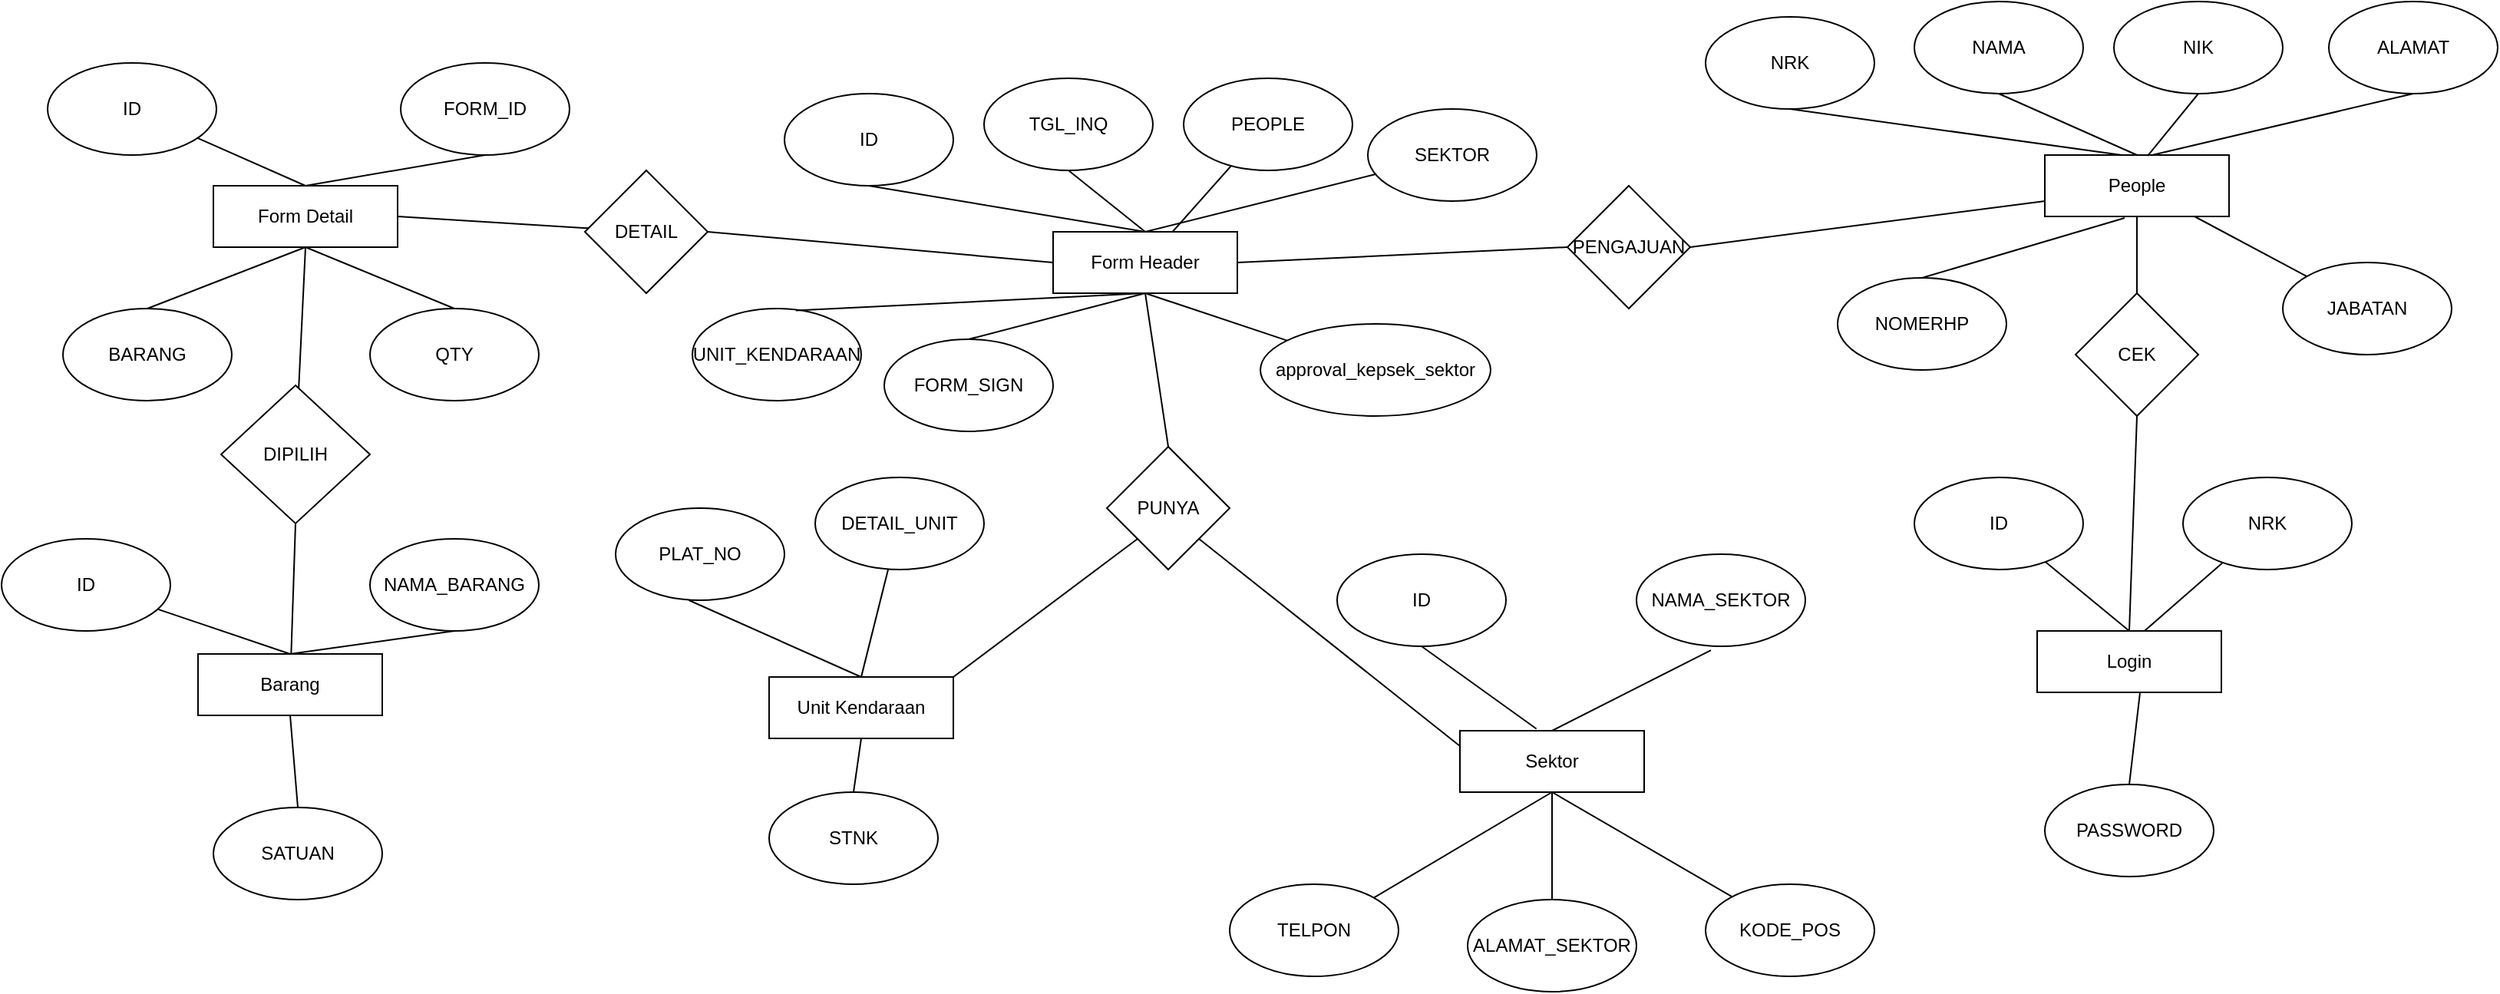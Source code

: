 <mxfile version="13.9.8" type="github">
  <diagram id="C5RBs43oDa-KdzZeNtuy" name="Page-1">
    <mxGraphModel dx="2674" dy="803" grid="1" gridSize="10" guides="1" tooltips="1" connect="1" arrows="1" fold="1" page="1" pageScale="1" pageWidth="827" pageHeight="1169" math="0" shadow="0">
      <root>
        <mxCell id="WIyWlLk6GJQsqaUBKTNV-0" />
        <mxCell id="WIyWlLk6GJQsqaUBKTNV-1" parent="WIyWlLk6GJQsqaUBKTNV-0" />
        <mxCell id="gEkuXfyN2TQjSn-Q257O-0" value="Sektor" style="rounded=0;whiteSpace=wrap;html=1;" parent="WIyWlLk6GJQsqaUBKTNV-1" vertex="1">
          <mxGeometry x="600" y="525" width="120" height="40" as="geometry" />
        </mxCell>
        <mxCell id="gEkuXfyN2TQjSn-Q257O-1" value="Barang" style="rounded=0;whiteSpace=wrap;html=1;" parent="WIyWlLk6GJQsqaUBKTNV-1" vertex="1">
          <mxGeometry x="-222" y="475" width="120" height="40" as="geometry" />
        </mxCell>
        <mxCell id="gEkuXfyN2TQjSn-Q257O-2" value="Form Header" style="rounded=0;whiteSpace=wrap;html=1;" parent="WIyWlLk6GJQsqaUBKTNV-1" vertex="1">
          <mxGeometry x="335" y="200" width="120" height="40" as="geometry" />
        </mxCell>
        <mxCell id="gEkuXfyN2TQjSn-Q257O-3" value="Unit Kendaraan" style="rounded=0;whiteSpace=wrap;html=1;" parent="WIyWlLk6GJQsqaUBKTNV-1" vertex="1">
          <mxGeometry x="150" y="490" width="120" height="40" as="geometry" />
        </mxCell>
        <mxCell id="gEkuXfyN2TQjSn-Q257O-4" value="Form Detail" style="rounded=0;whiteSpace=wrap;html=1;" parent="WIyWlLk6GJQsqaUBKTNV-1" vertex="1">
          <mxGeometry x="-212" y="170" width="120" height="40" as="geometry" />
        </mxCell>
        <mxCell id="gEkuXfyN2TQjSn-Q257O-5" value="People" style="rounded=0;whiteSpace=wrap;html=1;" parent="WIyWlLk6GJQsqaUBKTNV-1" vertex="1">
          <mxGeometry x="981" y="150" width="120" height="40" as="geometry" />
        </mxCell>
        <mxCell id="gEkuXfyN2TQjSn-Q257O-6" value="Login" style="rounded=0;whiteSpace=wrap;html=1;" parent="WIyWlLk6GJQsqaUBKTNV-1" vertex="1">
          <mxGeometry x="976" y="460" width="120" height="40" as="geometry" />
        </mxCell>
        <mxCell id="gEkuXfyN2TQjSn-Q257O-15" value="ID" style="ellipse;whiteSpace=wrap;html=1;" parent="WIyWlLk6GJQsqaUBKTNV-1" vertex="1">
          <mxGeometry x="520" y="410" width="110" height="60" as="geometry" />
        </mxCell>
        <mxCell id="gEkuXfyN2TQjSn-Q257O-16" value="KODE_POS" style="ellipse;whiteSpace=wrap;html=1;" parent="WIyWlLk6GJQsqaUBKTNV-1" vertex="1">
          <mxGeometry x="760" y="625" width="110" height="60" as="geometry" />
        </mxCell>
        <mxCell id="gEkuXfyN2TQjSn-Q257O-17" value="TELPON" style="ellipse;whiteSpace=wrap;html=1;" parent="WIyWlLk6GJQsqaUBKTNV-1" vertex="1">
          <mxGeometry x="450" y="625" width="110" height="60" as="geometry" />
        </mxCell>
        <mxCell id="gEkuXfyN2TQjSn-Q257O-18" value="NAMA_SEKTOR" style="ellipse;whiteSpace=wrap;html=1;" parent="WIyWlLk6GJQsqaUBKTNV-1" vertex="1">
          <mxGeometry x="715" y="410" width="110" height="60" as="geometry" />
        </mxCell>
        <mxCell id="gEkuXfyN2TQjSn-Q257O-19" value="ALAMAT_SEKTOR" style="ellipse;whiteSpace=wrap;html=1;" parent="WIyWlLk6GJQsqaUBKTNV-1" vertex="1">
          <mxGeometry x="605" y="635" width="110" height="60" as="geometry" />
        </mxCell>
        <mxCell id="gEkuXfyN2TQjSn-Q257O-29" value="" style="endArrow=none;html=1;exitX=1;exitY=0;exitDx=0;exitDy=0;entryX=0.5;entryY=1;entryDx=0;entryDy=0;" parent="WIyWlLk6GJQsqaUBKTNV-1" source="gEkuXfyN2TQjSn-Q257O-17" target="gEkuXfyN2TQjSn-Q257O-0" edge="1">
          <mxGeometry width="50" height="50" relative="1" as="geometry">
            <mxPoint x="880" y="250" as="sourcePoint" />
            <mxPoint x="930" y="200" as="targetPoint" />
          </mxGeometry>
        </mxCell>
        <mxCell id="gEkuXfyN2TQjSn-Q257O-30" value="" style="endArrow=none;html=1;entryX=0.5;entryY=1;entryDx=0;entryDy=0;exitX=0.415;exitY=-0.031;exitDx=0;exitDy=0;exitPerimeter=0;" parent="WIyWlLk6GJQsqaUBKTNV-1" source="gEkuXfyN2TQjSn-Q257O-0" target="gEkuXfyN2TQjSn-Q257O-15" edge="1">
          <mxGeometry width="50" height="50" relative="1" as="geometry">
            <mxPoint x="875" y="160" as="sourcePoint" />
            <mxPoint x="930" y="100" as="targetPoint" />
          </mxGeometry>
        </mxCell>
        <mxCell id="gEkuXfyN2TQjSn-Q257O-31" value="" style="endArrow=none;html=1;exitX=0.5;exitY=0;exitDx=0;exitDy=0;entryX=0.5;entryY=1;entryDx=0;entryDy=0;" parent="WIyWlLk6GJQsqaUBKTNV-1" source="gEkuXfyN2TQjSn-Q257O-19" edge="1" target="gEkuXfyN2TQjSn-Q257O-0">
          <mxGeometry width="50" height="50" relative="1" as="geometry">
            <mxPoint x="960" y="250" as="sourcePoint" />
            <mxPoint x="980" y="180" as="targetPoint" />
          </mxGeometry>
        </mxCell>
        <mxCell id="gEkuXfyN2TQjSn-Q257O-32" value="" style="endArrow=none;html=1;entryX=0.5;entryY=1;entryDx=0;entryDy=0;" parent="WIyWlLk6GJQsqaUBKTNV-1" source="gEkuXfyN2TQjSn-Q257O-16" target="gEkuXfyN2TQjSn-Q257O-0" edge="1">
          <mxGeometry width="50" height="50" relative="1" as="geometry">
            <mxPoint x="1060" y="250" as="sourcePoint" />
            <mxPoint x="1110" y="200" as="targetPoint" />
          </mxGeometry>
        </mxCell>
        <mxCell id="gEkuXfyN2TQjSn-Q257O-33" value="" style="endArrow=none;html=1;exitX=0.441;exitY=1.042;exitDx=0;exitDy=0;exitPerimeter=0;entryX=0.5;entryY=0;entryDx=0;entryDy=0;" parent="WIyWlLk6GJQsqaUBKTNV-1" source="gEkuXfyN2TQjSn-Q257O-18" target="gEkuXfyN2TQjSn-Q257O-0" edge="1">
          <mxGeometry width="50" height="50" relative="1" as="geometry">
            <mxPoint x="1055" y="130" as="sourcePoint" />
            <mxPoint x="980" y="140" as="targetPoint" />
          </mxGeometry>
        </mxCell>
        <mxCell id="gEkuXfyN2TQjSn-Q257O-35" value="TGL_INQ" style="ellipse;whiteSpace=wrap;html=1;" parent="WIyWlLk6GJQsqaUBKTNV-1" vertex="1">
          <mxGeometry x="290" y="100" width="110" height="60" as="geometry" />
        </mxCell>
        <mxCell id="gEkuXfyN2TQjSn-Q257O-36" value="PEOPLE" style="ellipse;whiteSpace=wrap;html=1;" parent="WIyWlLk6GJQsqaUBKTNV-1" vertex="1">
          <mxGeometry x="420" y="100" width="110" height="60" as="geometry" />
        </mxCell>
        <mxCell id="gEkuXfyN2TQjSn-Q257O-37" value="approval_kepsek_sektor" style="ellipse;whiteSpace=wrap;html=1;" parent="WIyWlLk6GJQsqaUBKTNV-1" vertex="1">
          <mxGeometry x="470" y="260" width="150" height="60" as="geometry" />
        </mxCell>
        <mxCell id="gEkuXfyN2TQjSn-Q257O-38" value="FORM_SIGN" style="ellipse;whiteSpace=wrap;html=1;" parent="WIyWlLk6GJQsqaUBKTNV-1" vertex="1">
          <mxGeometry x="225" y="270" width="110" height="60" as="geometry" />
        </mxCell>
        <mxCell id="gEkuXfyN2TQjSn-Q257O-39" value="UNIT_KENDARAAN" style="ellipse;whiteSpace=wrap;html=1;" parent="WIyWlLk6GJQsqaUBKTNV-1" vertex="1">
          <mxGeometry x="100" y="250" width="110" height="60" as="geometry" />
        </mxCell>
        <mxCell id="gEkuXfyN2TQjSn-Q257O-41" value="ID" style="ellipse;whiteSpace=wrap;html=1;" parent="WIyWlLk6GJQsqaUBKTNV-1" vertex="1">
          <mxGeometry x="160" y="110" width="110" height="60" as="geometry" />
        </mxCell>
        <mxCell id="gEkuXfyN2TQjSn-Q257O-43" value="SEKTOR" style="ellipse;whiteSpace=wrap;html=1;" parent="WIyWlLk6GJQsqaUBKTNV-1" vertex="1">
          <mxGeometry x="540" y="120" width="110" height="60" as="geometry" />
        </mxCell>
        <mxCell id="gEkuXfyN2TQjSn-Q257O-44" value="" style="endArrow=none;html=1;exitX=0.612;exitY=0.021;exitDx=0;exitDy=0;exitPerimeter=0;entryX=0.5;entryY=1;entryDx=0;entryDy=0;" parent="WIyWlLk6GJQsqaUBKTNV-1" source="gEkuXfyN2TQjSn-Q257O-39" target="gEkuXfyN2TQjSn-Q257O-2" edge="1">
          <mxGeometry width="50" height="50" relative="1" as="geometry">
            <mxPoint x="420" y="250" as="sourcePoint" />
            <mxPoint x="470" y="200" as="targetPoint" />
          </mxGeometry>
        </mxCell>
        <mxCell id="gEkuXfyN2TQjSn-Q257O-45" value="" style="endArrow=none;html=1;exitX=0.5;exitY=0;exitDx=0;exitDy=0;entryX=0.5;entryY=1;entryDx=0;entryDy=0;" parent="WIyWlLk6GJQsqaUBKTNV-1" source="gEkuXfyN2TQjSn-Q257O-38" target="gEkuXfyN2TQjSn-Q257O-2" edge="1">
          <mxGeometry width="50" height="50" relative="1" as="geometry">
            <mxPoint x="570" y="290" as="sourcePoint" />
            <mxPoint x="620" y="240" as="targetPoint" />
          </mxGeometry>
        </mxCell>
        <mxCell id="gEkuXfyN2TQjSn-Q257O-46" value="" style="endArrow=none;html=1;entryX=0.5;entryY=1;entryDx=0;entryDy=0;" parent="WIyWlLk6GJQsqaUBKTNV-1" source="gEkuXfyN2TQjSn-Q257O-37" target="gEkuXfyN2TQjSn-Q257O-2" edge="1">
          <mxGeometry width="50" height="50" relative="1" as="geometry">
            <mxPoint x="670" y="450" as="sourcePoint" />
            <mxPoint x="720" y="400" as="targetPoint" />
          </mxGeometry>
        </mxCell>
        <mxCell id="gEkuXfyN2TQjSn-Q257O-47" value="" style="endArrow=none;html=1;entryX=0.5;entryY=1;entryDx=0;entryDy=0;exitX=0.5;exitY=0;exitDx=0;exitDy=0;" parent="WIyWlLk6GJQsqaUBKTNV-1" source="gEkuXfyN2TQjSn-Q257O-2" target="gEkuXfyN2TQjSn-Q257O-41" edge="1">
          <mxGeometry width="50" height="50" relative="1" as="geometry">
            <mxPoint x="440" y="210" as="sourcePoint" />
            <mxPoint x="490" y="160" as="targetPoint" />
          </mxGeometry>
        </mxCell>
        <mxCell id="gEkuXfyN2TQjSn-Q257O-48" value="" style="endArrow=none;html=1;entryX=0.5;entryY=1;entryDx=0;entryDy=0;exitX=0.5;exitY=0;exitDx=0;exitDy=0;" parent="WIyWlLk6GJQsqaUBKTNV-1" source="gEkuXfyN2TQjSn-Q257O-2" target="gEkuXfyN2TQjSn-Q257O-35" edge="1">
          <mxGeometry width="50" height="50" relative="1" as="geometry">
            <mxPoint x="580" y="200" as="sourcePoint" />
            <mxPoint x="630" y="150" as="targetPoint" />
          </mxGeometry>
        </mxCell>
        <mxCell id="gEkuXfyN2TQjSn-Q257O-50" value="" style="endArrow=none;html=1;" parent="WIyWlLk6GJQsqaUBKTNV-1" source="gEkuXfyN2TQjSn-Q257O-2" target="gEkuXfyN2TQjSn-Q257O-36" edge="1">
          <mxGeometry width="50" height="50" relative="1" as="geometry">
            <mxPoint x="600" y="180" as="sourcePoint" />
            <mxPoint x="651" y="151" as="targetPoint" />
          </mxGeometry>
        </mxCell>
        <mxCell id="gEkuXfyN2TQjSn-Q257O-51" value="" style="endArrow=none;html=1;exitX=0.5;exitY=0;exitDx=0;exitDy=0;" parent="WIyWlLk6GJQsqaUBKTNV-1" source="gEkuXfyN2TQjSn-Q257O-2" target="gEkuXfyN2TQjSn-Q257O-43" edge="1">
          <mxGeometry width="50" height="50" relative="1" as="geometry">
            <mxPoint x="680" y="210" as="sourcePoint" />
            <mxPoint x="730" y="160" as="targetPoint" />
          </mxGeometry>
        </mxCell>
        <mxCell id="gEkuXfyN2TQjSn-Q257O-52" value="ID" style="ellipse;whiteSpace=wrap;html=1;" parent="WIyWlLk6GJQsqaUBKTNV-1" vertex="1">
          <mxGeometry x="-320" y="90" width="110" height="60" as="geometry" />
        </mxCell>
        <mxCell id="gEkuXfyN2TQjSn-Q257O-53" value="FORM_ID" style="ellipse;whiteSpace=wrap;html=1;" parent="WIyWlLk6GJQsqaUBKTNV-1" vertex="1">
          <mxGeometry x="-90" y="90" width="110" height="60" as="geometry" />
        </mxCell>
        <mxCell id="gEkuXfyN2TQjSn-Q257O-54" value="QTY" style="ellipse;whiteSpace=wrap;html=1;" parent="WIyWlLk6GJQsqaUBKTNV-1" vertex="1">
          <mxGeometry x="-110" y="250" width="110" height="60" as="geometry" />
        </mxCell>
        <mxCell id="gEkuXfyN2TQjSn-Q257O-55" value="BARANG" style="ellipse;whiteSpace=wrap;html=1;" parent="WIyWlLk6GJQsqaUBKTNV-1" vertex="1">
          <mxGeometry x="-310" y="250" width="110" height="60" as="geometry" />
        </mxCell>
        <mxCell id="gEkuXfyN2TQjSn-Q257O-56" value="" style="endArrow=none;html=1;exitX=0.5;exitY=0;exitDx=0;exitDy=0;entryX=0.5;entryY=1;entryDx=0;entryDy=0;" parent="WIyWlLk6GJQsqaUBKTNV-1" source="gEkuXfyN2TQjSn-Q257O-55" target="gEkuXfyN2TQjSn-Q257O-4" edge="1">
          <mxGeometry width="50" height="50" relative="1" as="geometry">
            <mxPoint x="550" y="330" as="sourcePoint" />
            <mxPoint x="600" y="280" as="targetPoint" />
          </mxGeometry>
        </mxCell>
        <mxCell id="gEkuXfyN2TQjSn-Q257O-57" value="" style="endArrow=none;html=1;exitX=0.5;exitY=0;exitDx=0;exitDy=0;entryX=0.5;entryY=1;entryDx=0;entryDy=0;" parent="WIyWlLk6GJQsqaUBKTNV-1" source="gEkuXfyN2TQjSn-Q257O-54" target="gEkuXfyN2TQjSn-Q257O-4" edge="1">
          <mxGeometry width="50" height="50" relative="1" as="geometry">
            <mxPoint x="550" y="330" as="sourcePoint" />
            <mxPoint x="600" y="280" as="targetPoint" />
          </mxGeometry>
        </mxCell>
        <mxCell id="gEkuXfyN2TQjSn-Q257O-58" value="" style="endArrow=none;html=1;exitX=0.5;exitY=0;exitDx=0;exitDy=0;" parent="WIyWlLk6GJQsqaUBKTNV-1" source="gEkuXfyN2TQjSn-Q257O-4" target="gEkuXfyN2TQjSn-Q257O-52" edge="1">
          <mxGeometry width="50" height="50" relative="1" as="geometry">
            <mxPoint x="160" y="330" as="sourcePoint" />
            <mxPoint x="210" y="280" as="targetPoint" />
          </mxGeometry>
        </mxCell>
        <mxCell id="gEkuXfyN2TQjSn-Q257O-59" value="" style="endArrow=none;html=1;entryX=0.5;entryY=1;entryDx=0;entryDy=0;exitX=0.5;exitY=0;exitDx=0;exitDy=0;" parent="WIyWlLk6GJQsqaUBKTNV-1" source="gEkuXfyN2TQjSn-Q257O-4" target="gEkuXfyN2TQjSn-Q257O-53" edge="1">
          <mxGeometry width="50" height="50" relative="1" as="geometry">
            <mxPoint x="160" y="330" as="sourcePoint" />
            <mxPoint x="210" y="280" as="targetPoint" />
          </mxGeometry>
        </mxCell>
        <mxCell id="gEkuXfyN2TQjSn-Q257O-60" value="ID" style="ellipse;whiteSpace=wrap;html=1;" parent="WIyWlLk6GJQsqaUBKTNV-1" vertex="1">
          <mxGeometry x="-350" y="400" width="110" height="60" as="geometry" />
        </mxCell>
        <mxCell id="gEkuXfyN2TQjSn-Q257O-61" value="SATUAN" style="ellipse;whiteSpace=wrap;html=1;" parent="WIyWlLk6GJQsqaUBKTNV-1" vertex="1">
          <mxGeometry x="-212" y="575" width="110" height="60" as="geometry" />
        </mxCell>
        <mxCell id="gEkuXfyN2TQjSn-Q257O-62" value="NAMA_BARANG" style="ellipse;whiteSpace=wrap;html=1;" parent="WIyWlLk6GJQsqaUBKTNV-1" vertex="1">
          <mxGeometry x="-110" y="400" width="110" height="60" as="geometry" />
        </mxCell>
        <mxCell id="gEkuXfyN2TQjSn-Q257O-63" value="" style="endArrow=none;html=1;exitX=0.5;exitY=0;exitDx=0;exitDy=0;entryX=0.5;entryY=1;entryDx=0;entryDy=0;" parent="WIyWlLk6GJQsqaUBKTNV-1" source="gEkuXfyN2TQjSn-Q257O-61" target="gEkuXfyN2TQjSn-Q257O-1" edge="1">
          <mxGeometry width="50" height="50" relative="1" as="geometry">
            <mxPoint x="160" y="330" as="sourcePoint" />
            <mxPoint x="210" y="280" as="targetPoint" />
          </mxGeometry>
        </mxCell>
        <mxCell id="gEkuXfyN2TQjSn-Q257O-64" value="" style="endArrow=none;html=1;exitX=0.5;exitY=0;exitDx=0;exitDy=0;" parent="WIyWlLk6GJQsqaUBKTNV-1" source="gEkuXfyN2TQjSn-Q257O-1" target="gEkuXfyN2TQjSn-Q257O-60" edge="1">
          <mxGeometry width="50" height="50" relative="1" as="geometry">
            <mxPoint x="160" y="330" as="sourcePoint" />
            <mxPoint x="180" y="280" as="targetPoint" />
          </mxGeometry>
        </mxCell>
        <mxCell id="gEkuXfyN2TQjSn-Q257O-65" value="" style="endArrow=none;html=1;exitX=0.5;exitY=0;exitDx=0;exitDy=0;entryX=0.5;entryY=1;entryDx=0;entryDy=0;" parent="WIyWlLk6GJQsqaUBKTNV-1" source="gEkuXfyN2TQjSn-Q257O-1" target="gEkuXfyN2TQjSn-Q257O-62" edge="1">
          <mxGeometry width="50" height="50" relative="1" as="geometry">
            <mxPoint x="160" y="330" as="sourcePoint" />
            <mxPoint x="210" y="280" as="targetPoint" />
          </mxGeometry>
        </mxCell>
        <mxCell id="gEkuXfyN2TQjSn-Q257O-66" value="STNK" style="ellipse;whiteSpace=wrap;html=1;" parent="WIyWlLk6GJQsqaUBKTNV-1" vertex="1">
          <mxGeometry x="150" y="565" width="110" height="60" as="geometry" />
        </mxCell>
        <mxCell id="gEkuXfyN2TQjSn-Q257O-67" value="DETAIL_UNIT" style="ellipse;whiteSpace=wrap;html=1;" parent="WIyWlLk6GJQsqaUBKTNV-1" vertex="1">
          <mxGeometry x="180" y="360" width="110" height="60" as="geometry" />
        </mxCell>
        <mxCell id="gEkuXfyN2TQjSn-Q257O-68" value="PLAT_NO" style="ellipse;whiteSpace=wrap;html=1;" parent="WIyWlLk6GJQsqaUBKTNV-1" vertex="1">
          <mxGeometry x="50" y="380" width="110" height="60" as="geometry" />
        </mxCell>
        <mxCell id="gEkuXfyN2TQjSn-Q257O-69" value="" style="endArrow=none;html=1;entryX=0.434;entryY=1;entryDx=0;entryDy=0;entryPerimeter=0;exitX=0.5;exitY=0;exitDx=0;exitDy=0;" parent="WIyWlLk6GJQsqaUBKTNV-1" source="gEkuXfyN2TQjSn-Q257O-3" target="gEkuXfyN2TQjSn-Q257O-68" edge="1">
          <mxGeometry width="50" height="50" relative="1" as="geometry">
            <mxPoint x="-20" y="430" as="sourcePoint" />
            <mxPoint x="30" y="380" as="targetPoint" />
          </mxGeometry>
        </mxCell>
        <mxCell id="gEkuXfyN2TQjSn-Q257O-70" value="" style="endArrow=none;html=1;exitX=0.5;exitY=0;exitDx=0;exitDy=0;" parent="WIyWlLk6GJQsqaUBKTNV-1" source="gEkuXfyN2TQjSn-Q257O-3" target="gEkuXfyN2TQjSn-Q257O-67" edge="1">
          <mxGeometry width="50" height="50" relative="1" as="geometry">
            <mxPoint x="130" y="420" as="sourcePoint" />
            <mxPoint x="180" y="370" as="targetPoint" />
          </mxGeometry>
        </mxCell>
        <mxCell id="gEkuXfyN2TQjSn-Q257O-71" value="" style="endArrow=none;html=1;exitX=0.5;exitY=0;exitDx=0;exitDy=0;entryX=0.5;entryY=1;entryDx=0;entryDy=0;" parent="WIyWlLk6GJQsqaUBKTNV-1" source="gEkuXfyN2TQjSn-Q257O-66" target="gEkuXfyN2TQjSn-Q257O-3" edge="1">
          <mxGeometry width="50" height="50" relative="1" as="geometry">
            <mxPoint x="160" y="330" as="sourcePoint" />
            <mxPoint x="210" y="280" as="targetPoint" />
          </mxGeometry>
        </mxCell>
        <mxCell id="gEkuXfyN2TQjSn-Q257O-73" value="JABATAN" style="ellipse;whiteSpace=wrap;html=1;" parent="WIyWlLk6GJQsqaUBKTNV-1" vertex="1">
          <mxGeometry x="1136" y="220" width="110" height="60" as="geometry" />
        </mxCell>
        <mxCell id="gEkuXfyN2TQjSn-Q257O-74" value="NOMERHP" style="ellipse;whiteSpace=wrap;html=1;" parent="WIyWlLk6GJQsqaUBKTNV-1" vertex="1">
          <mxGeometry x="846" y="230" width="110" height="60" as="geometry" />
        </mxCell>
        <mxCell id="gEkuXfyN2TQjSn-Q257O-75" value="NRK" style="ellipse;whiteSpace=wrap;html=1;" parent="WIyWlLk6GJQsqaUBKTNV-1" vertex="1">
          <mxGeometry x="760" y="60" width="110" height="60" as="geometry" />
        </mxCell>
        <mxCell id="gEkuXfyN2TQjSn-Q257O-76" value="ALAMAT" style="ellipse;whiteSpace=wrap;html=1;" parent="WIyWlLk6GJQsqaUBKTNV-1" vertex="1">
          <mxGeometry x="1166" y="50" width="110" height="60" as="geometry" />
        </mxCell>
        <mxCell id="gEkuXfyN2TQjSn-Q257O-77" value="NAMA" style="ellipse;whiteSpace=wrap;html=1;" parent="WIyWlLk6GJQsqaUBKTNV-1" vertex="1">
          <mxGeometry x="896" y="50" width="110" height="60" as="geometry" />
        </mxCell>
        <mxCell id="gEkuXfyN2TQjSn-Q257O-78" value="NIK" style="ellipse;whiteSpace=wrap;html=1;" parent="WIyWlLk6GJQsqaUBKTNV-1" vertex="1">
          <mxGeometry x="1026" y="50" width="110" height="60" as="geometry" />
        </mxCell>
        <mxCell id="gEkuXfyN2TQjSn-Q257O-79" value="" style="endArrow=none;html=1;entryX=0.5;entryY=1;entryDx=0;entryDy=0;exitX=0.417;exitY=0;exitDx=0;exitDy=0;exitPerimeter=0;" parent="WIyWlLk6GJQsqaUBKTNV-1" source="gEkuXfyN2TQjSn-Q257O-5" target="gEkuXfyN2TQjSn-Q257O-75" edge="1">
          <mxGeometry width="50" height="50" relative="1" as="geometry">
            <mxPoint x="330" y="470" as="sourcePoint" />
            <mxPoint x="380" y="420" as="targetPoint" />
          </mxGeometry>
        </mxCell>
        <mxCell id="gEkuXfyN2TQjSn-Q257O-80" value="" style="endArrow=none;html=1;exitX=0.5;exitY=0;exitDx=0;exitDy=0;entryX=0.5;entryY=1;entryDx=0;entryDy=0;" parent="WIyWlLk6GJQsqaUBKTNV-1" source="gEkuXfyN2TQjSn-Q257O-5" target="gEkuXfyN2TQjSn-Q257O-77" edge="1">
          <mxGeometry width="50" height="50" relative="1" as="geometry">
            <mxPoint x="330" y="470" as="sourcePoint" />
            <mxPoint x="380" y="420" as="targetPoint" />
          </mxGeometry>
        </mxCell>
        <mxCell id="gEkuXfyN2TQjSn-Q257O-81" value="" style="endArrow=none;html=1;exitX=0.583;exitY=0;exitDx=0;exitDy=0;exitPerimeter=0;entryX=0.5;entryY=1;entryDx=0;entryDy=0;" parent="WIyWlLk6GJQsqaUBKTNV-1" source="gEkuXfyN2TQjSn-Q257O-5" target="gEkuXfyN2TQjSn-Q257O-76" edge="1">
          <mxGeometry width="50" height="50" relative="1" as="geometry">
            <mxPoint x="330" y="470" as="sourcePoint" />
            <mxPoint x="380" y="420" as="targetPoint" />
          </mxGeometry>
        </mxCell>
        <mxCell id="gEkuXfyN2TQjSn-Q257O-82" value="" style="endArrow=none;html=1;exitX=0.558;exitY=0.013;exitDx=0;exitDy=0;exitPerimeter=0;entryX=0.5;entryY=1;entryDx=0;entryDy=0;" parent="WIyWlLk6GJQsqaUBKTNV-1" source="gEkuXfyN2TQjSn-Q257O-5" target="gEkuXfyN2TQjSn-Q257O-78" edge="1">
          <mxGeometry width="50" height="50" relative="1" as="geometry">
            <mxPoint x="330" y="470" as="sourcePoint" />
            <mxPoint x="380" y="420" as="targetPoint" />
          </mxGeometry>
        </mxCell>
        <mxCell id="gEkuXfyN2TQjSn-Q257O-83" value="" style="endArrow=none;html=1;entryX=0.433;entryY=1.025;entryDx=0;entryDy=0;entryPerimeter=0;exitX=0.5;exitY=0;exitDx=0;exitDy=0;" parent="WIyWlLk6GJQsqaUBKTNV-1" source="gEkuXfyN2TQjSn-Q257O-74" target="gEkuXfyN2TQjSn-Q257O-5" edge="1">
          <mxGeometry width="50" height="50" relative="1" as="geometry">
            <mxPoint x="390" y="580" as="sourcePoint" />
            <mxPoint x="440" y="530" as="targetPoint" />
          </mxGeometry>
        </mxCell>
        <mxCell id="gEkuXfyN2TQjSn-Q257O-84" value="" style="endArrow=none;html=1;" parent="WIyWlLk6GJQsqaUBKTNV-1" source="gEkuXfyN2TQjSn-Q257O-73" target="gEkuXfyN2TQjSn-Q257O-5" edge="1">
          <mxGeometry width="50" height="50" relative="1" as="geometry">
            <mxPoint x="330" y="470" as="sourcePoint" />
            <mxPoint x="380" y="420" as="targetPoint" />
          </mxGeometry>
        </mxCell>
        <mxCell id="gEkuXfyN2TQjSn-Q257O-86" value="PASSWORD" style="ellipse;whiteSpace=wrap;html=1;" parent="WIyWlLk6GJQsqaUBKTNV-1" vertex="1">
          <mxGeometry x="981" y="560" width="110" height="60" as="geometry" />
        </mxCell>
        <mxCell id="gEkuXfyN2TQjSn-Q257O-87" value="NRK" style="ellipse;whiteSpace=wrap;html=1;" parent="WIyWlLk6GJQsqaUBKTNV-1" vertex="1">
          <mxGeometry x="1071" y="360" width="110" height="60" as="geometry" />
        </mxCell>
        <mxCell id="gEkuXfyN2TQjSn-Q257O-88" value="ID" style="ellipse;whiteSpace=wrap;html=1;" parent="WIyWlLk6GJQsqaUBKTNV-1" vertex="1">
          <mxGeometry x="896" y="360" width="110" height="60" as="geometry" />
        </mxCell>
        <mxCell id="gEkuXfyN2TQjSn-Q257O-89" value="" style="endArrow=none;html=1;exitX=0.5;exitY=0;exitDx=0;exitDy=0;entryX=0.558;entryY=1.013;entryDx=0;entryDy=0;entryPerimeter=0;" parent="WIyWlLk6GJQsqaUBKTNV-1" source="gEkuXfyN2TQjSn-Q257O-86" target="gEkuXfyN2TQjSn-Q257O-6" edge="1">
          <mxGeometry width="50" height="50" relative="1" as="geometry">
            <mxPoint x="330" y="470" as="sourcePoint" />
            <mxPoint x="380" y="420" as="targetPoint" />
          </mxGeometry>
        </mxCell>
        <mxCell id="gEkuXfyN2TQjSn-Q257O-90" value="" style="endArrow=none;html=1;exitX=0.5;exitY=0;exitDx=0;exitDy=0;" parent="WIyWlLk6GJQsqaUBKTNV-1" source="gEkuXfyN2TQjSn-Q257O-6" target="gEkuXfyN2TQjSn-Q257O-88" edge="1">
          <mxGeometry width="50" height="50" relative="1" as="geometry">
            <mxPoint x="330" y="470" as="sourcePoint" />
            <mxPoint x="380" y="420" as="targetPoint" />
          </mxGeometry>
        </mxCell>
        <mxCell id="gEkuXfyN2TQjSn-Q257O-91" value="" style="endArrow=none;html=1;exitX=0.583;exitY=0;exitDx=0;exitDy=0;exitPerimeter=0;" parent="WIyWlLk6GJQsqaUBKTNV-1" source="gEkuXfyN2TQjSn-Q257O-6" target="gEkuXfyN2TQjSn-Q257O-87" edge="1">
          <mxGeometry width="50" height="50" relative="1" as="geometry">
            <mxPoint x="870" y="560" as="sourcePoint" />
            <mxPoint x="920" y="510" as="targetPoint" />
          </mxGeometry>
        </mxCell>
        <mxCell id="7tayIIrtbHIYoCgpHcLx-1" value="DIPILIH" style="rhombus;whiteSpace=wrap;html=1;" vertex="1" parent="WIyWlLk6GJQsqaUBKTNV-1">
          <mxGeometry x="-207" y="300" width="97" height="90" as="geometry" />
        </mxCell>
        <mxCell id="7tayIIrtbHIYoCgpHcLx-2" value="PUNYA" style="rhombus;whiteSpace=wrap;html=1;" vertex="1" parent="WIyWlLk6GJQsqaUBKTNV-1">
          <mxGeometry x="370" y="340" width="80" height="80" as="geometry" />
        </mxCell>
        <mxCell id="7tayIIrtbHIYoCgpHcLx-3" value="DETAIL" style="rhombus;whiteSpace=wrap;html=1;" vertex="1" parent="WIyWlLk6GJQsqaUBKTNV-1">
          <mxGeometry x="30" y="160" width="80" height="80" as="geometry" />
        </mxCell>
        <mxCell id="7tayIIrtbHIYoCgpHcLx-4" value="PENGAJUAN" style="rhombus;whiteSpace=wrap;html=1;" vertex="1" parent="WIyWlLk6GJQsqaUBKTNV-1">
          <mxGeometry x="670" y="170" width="80" height="80" as="geometry" />
        </mxCell>
        <mxCell id="7tayIIrtbHIYoCgpHcLx-7" value="CEK" style="rhombus;whiteSpace=wrap;html=1;" vertex="1" parent="WIyWlLk6GJQsqaUBKTNV-1">
          <mxGeometry x="1001" y="240" width="80" height="80" as="geometry" />
        </mxCell>
        <mxCell id="7tayIIrtbHIYoCgpHcLx-8" value="" style="endArrow=none;html=1;exitX=0.5;exitY=0;exitDx=0;exitDy=0;entryX=0.5;entryY=1;entryDx=0;entryDy=0;" edge="1" parent="WIyWlLk6GJQsqaUBKTNV-1" source="7tayIIrtbHIYoCgpHcLx-2" target="gEkuXfyN2TQjSn-Q257O-2">
          <mxGeometry width="50" height="50" relative="1" as="geometry">
            <mxPoint x="480" y="360" as="sourcePoint" />
            <mxPoint x="530" y="310" as="targetPoint" />
          </mxGeometry>
        </mxCell>
        <mxCell id="7tayIIrtbHIYoCgpHcLx-11" value="" style="endArrow=none;html=1;entryX=0.5;entryY=1;entryDx=0;entryDy=0;" edge="1" parent="WIyWlLk6GJQsqaUBKTNV-1" source="7tayIIrtbHIYoCgpHcLx-1" target="gEkuXfyN2TQjSn-Q257O-4">
          <mxGeometry width="50" height="50" relative="1" as="geometry">
            <mxPoint x="-160" y="320" as="sourcePoint" />
            <mxPoint x="-150" y="220" as="targetPoint" />
          </mxGeometry>
        </mxCell>
        <mxCell id="7tayIIrtbHIYoCgpHcLx-12" value="" style="endArrow=none;html=1;entryX=0.5;entryY=1;entryDx=0;entryDy=0;" edge="1" parent="WIyWlLk6GJQsqaUBKTNV-1" source="gEkuXfyN2TQjSn-Q257O-1" target="7tayIIrtbHIYoCgpHcLx-1">
          <mxGeometry width="50" height="50" relative="1" as="geometry">
            <mxPoint x="-330" y="390" as="sourcePoint" />
            <mxPoint x="-280" y="340" as="targetPoint" />
          </mxGeometry>
        </mxCell>
        <mxCell id="7tayIIrtbHIYoCgpHcLx-13" value="" style="endArrow=none;html=1;exitX=1;exitY=0;exitDx=0;exitDy=0;entryX=0;entryY=1;entryDx=0;entryDy=0;" edge="1" parent="WIyWlLk6GJQsqaUBKTNV-1" source="gEkuXfyN2TQjSn-Q257O-3" target="7tayIIrtbHIYoCgpHcLx-2">
          <mxGeometry width="50" height="50" relative="1" as="geometry">
            <mxPoint x="310" y="490" as="sourcePoint" />
            <mxPoint x="360" y="440" as="targetPoint" />
          </mxGeometry>
        </mxCell>
        <mxCell id="7tayIIrtbHIYoCgpHcLx-14" value="" style="endArrow=none;html=1;entryX=1;entryY=1;entryDx=0;entryDy=0;exitX=0;exitY=0.25;exitDx=0;exitDy=0;" edge="1" parent="WIyWlLk6GJQsqaUBKTNV-1" source="gEkuXfyN2TQjSn-Q257O-0" target="7tayIIrtbHIYoCgpHcLx-2">
          <mxGeometry width="50" height="50" relative="1" as="geometry">
            <mxPoint x="450" y="530" as="sourcePoint" />
            <mxPoint x="500" y="480" as="targetPoint" />
          </mxGeometry>
        </mxCell>
        <mxCell id="7tayIIrtbHIYoCgpHcLx-15" value="" style="endArrow=none;html=1;entryX=0;entryY=0.5;entryDx=0;entryDy=0;exitX=1;exitY=0.5;exitDx=0;exitDy=0;" edge="1" parent="WIyWlLk6GJQsqaUBKTNV-1" source="gEkuXfyN2TQjSn-Q257O-2" target="7tayIIrtbHIYoCgpHcLx-4">
          <mxGeometry width="50" height="50" relative="1" as="geometry">
            <mxPoint x="600" y="250" as="sourcePoint" />
            <mxPoint x="650" y="200" as="targetPoint" />
          </mxGeometry>
        </mxCell>
        <mxCell id="7tayIIrtbHIYoCgpHcLx-16" value="" style="endArrow=none;html=1;entryX=1;entryY=0.5;entryDx=0;entryDy=0;exitX=0;exitY=0.75;exitDx=0;exitDy=0;" edge="1" parent="WIyWlLk6GJQsqaUBKTNV-1" source="gEkuXfyN2TQjSn-Q257O-5" target="7tayIIrtbHIYoCgpHcLx-4">
          <mxGeometry width="50" height="50" relative="1" as="geometry">
            <mxPoint x="750" y="310" as="sourcePoint" />
            <mxPoint x="800" y="260" as="targetPoint" />
          </mxGeometry>
        </mxCell>
        <mxCell id="7tayIIrtbHIYoCgpHcLx-17" value="" style="endArrow=none;html=1;entryX=0.5;entryY=1;entryDx=0;entryDy=0;exitX=0.5;exitY=0;exitDx=0;exitDy=0;" edge="1" parent="WIyWlLk6GJQsqaUBKTNV-1" source="7tayIIrtbHIYoCgpHcLx-7" target="gEkuXfyN2TQjSn-Q257O-5">
          <mxGeometry width="50" height="50" relative="1" as="geometry">
            <mxPoint x="730" y="350" as="sourcePoint" />
            <mxPoint x="780" y="300" as="targetPoint" />
          </mxGeometry>
        </mxCell>
        <mxCell id="7tayIIrtbHIYoCgpHcLx-18" value="" style="endArrow=none;html=1;entryX=0.5;entryY=1;entryDx=0;entryDy=0;exitX=0.5;exitY=0;exitDx=0;exitDy=0;" edge="1" parent="WIyWlLk6GJQsqaUBKTNV-1" source="gEkuXfyN2TQjSn-Q257O-6" target="7tayIIrtbHIYoCgpHcLx-7">
          <mxGeometry width="50" height="50" relative="1" as="geometry">
            <mxPoint x="780" y="350" as="sourcePoint" />
            <mxPoint x="830" y="300" as="targetPoint" />
          </mxGeometry>
        </mxCell>
        <mxCell id="7tayIIrtbHIYoCgpHcLx-19" value="" style="endArrow=none;html=1;exitX=1;exitY=0.5;exitDx=0;exitDy=0;" edge="1" parent="WIyWlLk6GJQsqaUBKTNV-1" source="gEkuXfyN2TQjSn-Q257O-4" target="7tayIIrtbHIYoCgpHcLx-3">
          <mxGeometry width="50" height="50" relative="1" as="geometry">
            <mxPoint x="-40" y="220" as="sourcePoint" />
            <mxPoint x="10" y="170" as="targetPoint" />
          </mxGeometry>
        </mxCell>
        <mxCell id="7tayIIrtbHIYoCgpHcLx-20" value="" style="endArrow=none;html=1;exitX=1;exitY=0.5;exitDx=0;exitDy=0;entryX=0;entryY=0.5;entryDx=0;entryDy=0;" edge="1" parent="WIyWlLk6GJQsqaUBKTNV-1" source="7tayIIrtbHIYoCgpHcLx-3" target="gEkuXfyN2TQjSn-Q257O-2">
          <mxGeometry width="50" height="50" relative="1" as="geometry">
            <mxPoint x="170" y="240" as="sourcePoint" />
            <mxPoint x="220" y="190" as="targetPoint" />
          </mxGeometry>
        </mxCell>
      </root>
    </mxGraphModel>
  </diagram>
</mxfile>

